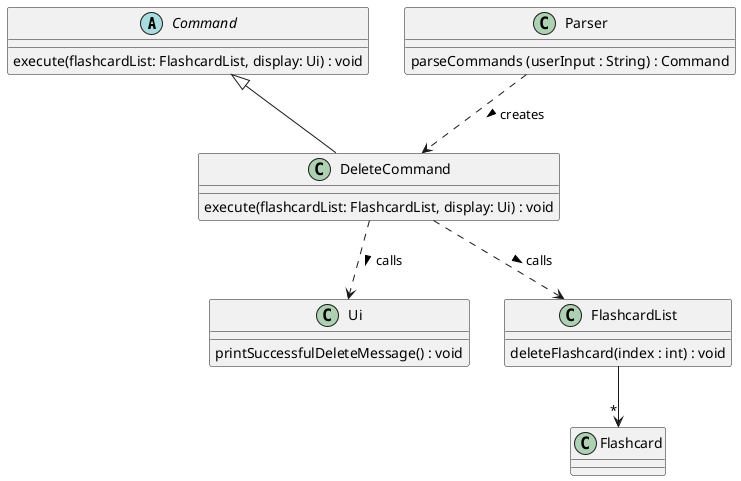 @startuml

'https://plantuml.com/class-diagram
abstract Command
Command : execute(flashcardList: FlashcardList, display: Ui) : void
class DeleteCommand
DeleteCommand : execute(flashcardList: FlashcardList, display: Ui) : void
class Ui
Ui : printSuccessfulDeleteMessage() : void
class FlashcardList
FlashcardList : deleteFlashcard(index : int) : void
class Flashcard
class Parser
Parser : parseCommands (userInput : String) : Command

Command <|-- DeleteCommand
DeleteCommand ..> Ui : calls >
DeleteCommand ..> FlashcardList : calls >
Parser ..> DeleteCommand : creates >
FlashcardList --> "*" Flashcard

@enduml